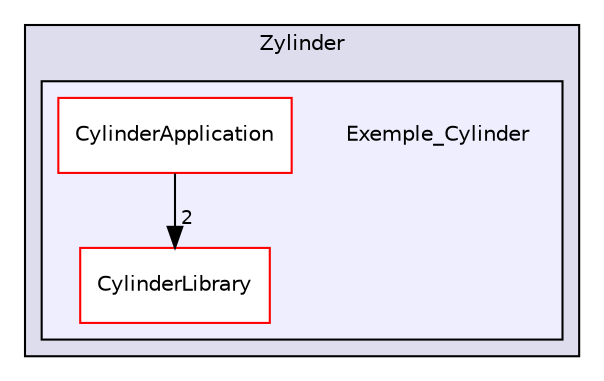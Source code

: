 digraph G {
  compound=true
  node [ fontsize=10, fontname="Helvetica"];
  edge [ labelfontsize=9, labelfontname="Helvetica"];
  subgraph clusterdir_C_3A_2FUsers_2Fsiham_2FDesktop_2FZylinder_2F {
    graph [ bgcolor="#ddddee", pencolor="black", label="Zylinder" fontname="Helvetica", fontsize=10, URL="dir_C_3A_2FUsers_2Fsiham_2FDesktop_2FZylinder_2F.html"]
  subgraph clusterdir_C_3A_2FUsers_2Fsiham_2FDesktop_2FZylinder_2FExemple_5FCylinder_2F {
    graph [ bgcolor="#eeeeff", pencolor="black", label="" URL="dir_C_3A_2FUsers_2Fsiham_2FDesktop_2FZylinder_2FExemple_5FCylinder_2F.html"];
    dir_C_3A_2FUsers_2Fsiham_2FDesktop_2FZylinder_2FExemple_5FCylinder_2F [shape=plaintext label="Exemple_Cylinder"];
    dir_C_3A_2FUsers_2Fsiham_2FDesktop_2FZylinder_2FExemple_5FCylinder_2FCylinderApplication_2F [shape=box label="CylinderApplication" color="red" fillcolor="white" style="filled" URL="dir_C_3A_2FUsers_2Fsiham_2FDesktop_2FZylinder_2FExemple_5FCylinder_2FCylinderApplication_2F.html"];
    dir_C_3A_2FUsers_2Fsiham_2FDesktop_2FZylinder_2FExemple_5FCylinder_2FCylinderLibrary_2F [shape=box label="CylinderLibrary" color="red" fillcolor="white" style="filled" URL="dir_C_3A_2FUsers_2Fsiham_2FDesktop_2FZylinder_2FExemple_5FCylinder_2FCylinderLibrary_2F.html"];
  }
  }
  dir_C_3A_2FUsers_2Fsiham_2FDesktop_2FZylinder_2FExemple_5FCylinder_2FCylinderApplication_2F->dir_C_3A_2FUsers_2Fsiham_2FDesktop_2FZylinder_2FExemple_5FCylinder_2FCylinderLibrary_2F [headlabel="2", labeldistance=1.5 headhref="dir_000005_000007.html"];
}
